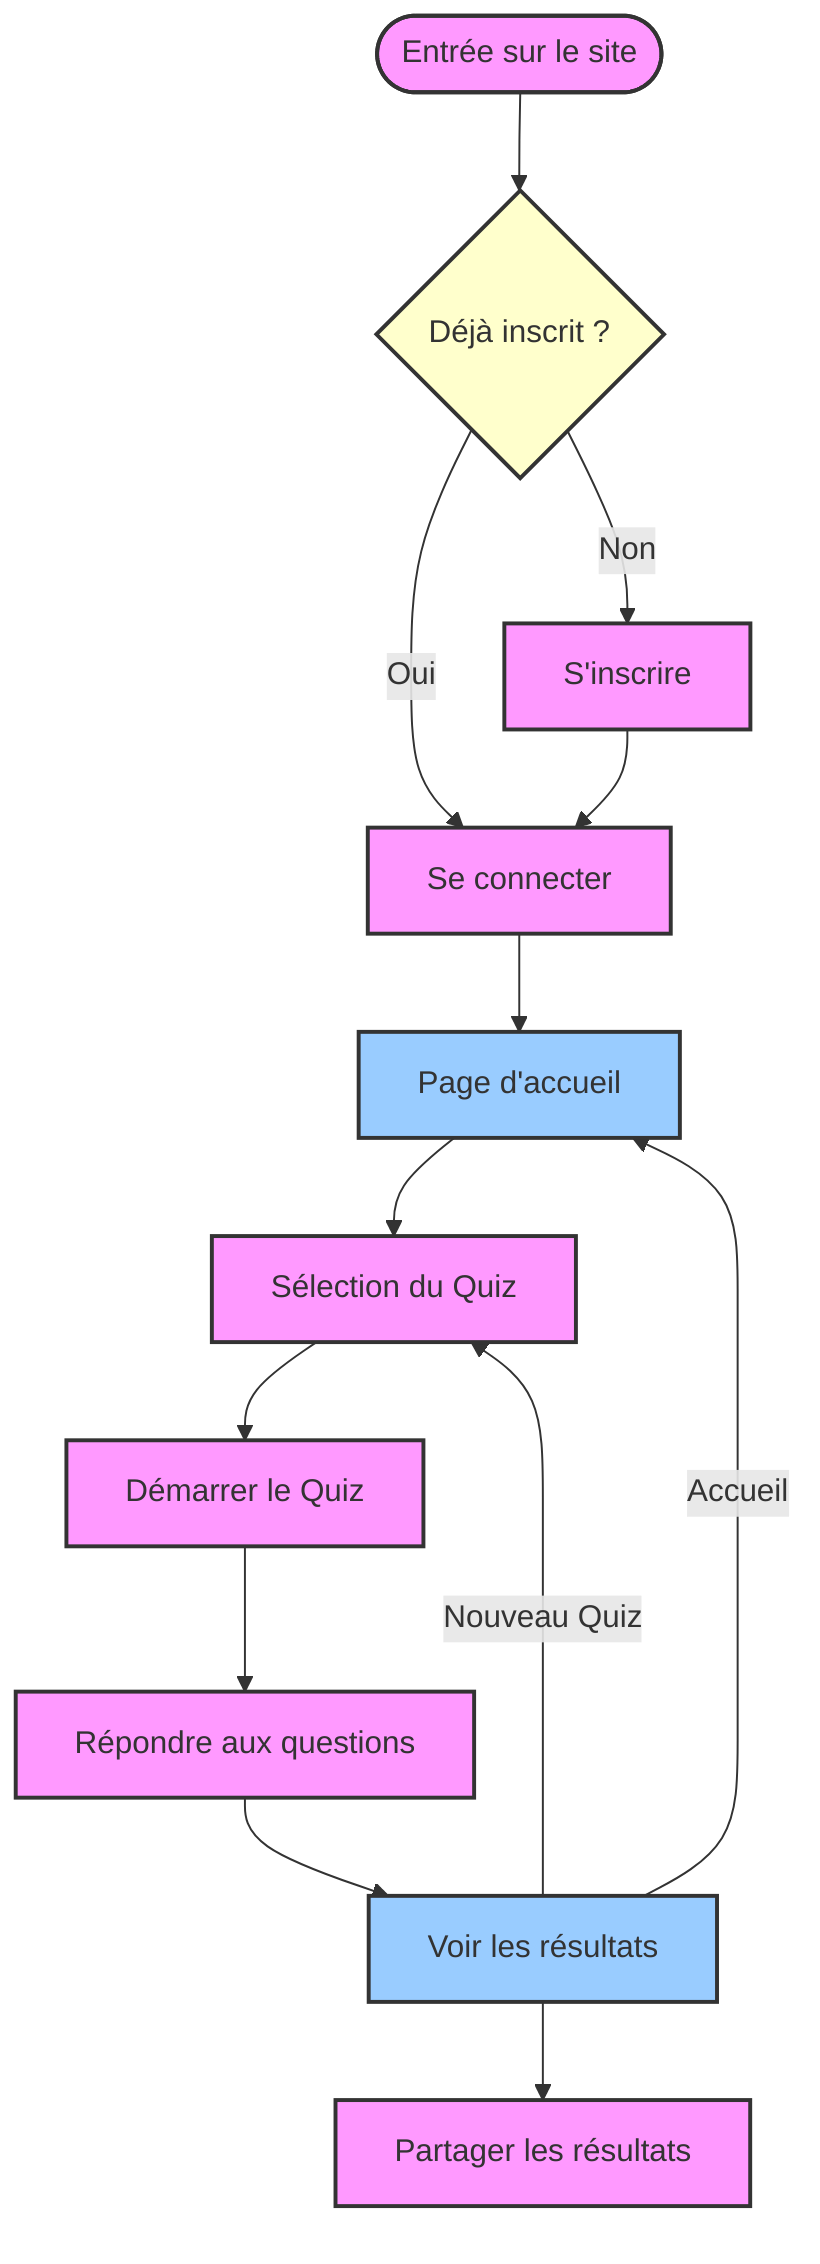 graph TD
    %% Définition des styles
    classDef userAction fill:#f9f,stroke:#333,stroke-width:2px;
    classDef systemAction fill:#9cf,stroke:#333,stroke-width:2px;
    classDef decision fill:#ffc,stroke:#333,stroke-width:2px;

    %% Nœuds du parcours utilisateur
    Start([Entrée sur le site]):::userAction
    Login{Déjà inscrit ?}:::decision
    Register[S'inscrire]:::userAction
    Auth[Se connecter]:::userAction
    Home[Page d'accueil]:::systemAction
    SelectQuiz[Sélection du Quiz]:::userAction
    StartQuiz[Démarrer le Quiz]:::userAction
    Answer[Répondre aux questions]:::userAction
    Result[Voir les résultats]:::systemAction
    Share[Partager les résultats]:::userAction

    %% Flux principal
    Start --> Login
    Login -->|Non| Register
    Login -->|Oui| Auth
    Register --> Auth
    Auth --> Home
    Home --> SelectQuiz
    SelectQuiz --> StartQuiz
    StartQuiz --> Answer
    Answer --> Result
    Result --> Share
    Result -->|Nouveau Quiz| SelectQuiz
    Result -->|Accueil| Home